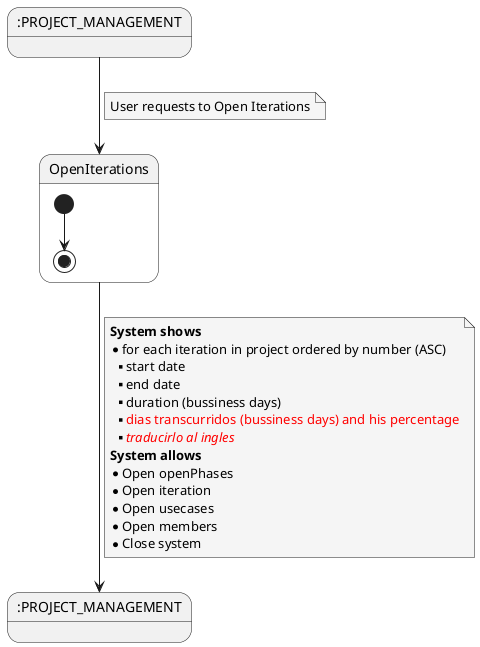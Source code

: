 @startuml
skinparam {
    NoteBackgroundColor #whiteSmoke
}
    state PROJECT_MANAGEMENT as ":PROJECT_MANAGEMENT"
    state 2 as ":PROJECT_MANAGEMENT"

    PROJECT_MANAGEMENT --> OpenIterations
    note on link
        User requests to Open Iterations
    end note

    state OpenIterations {
        [*] --> [*]
    }

    OpenIterations --> 2
            note on link
                <b>System shows</b>
                * for each iteration in project ordered by number (ASC)
                ** start date
                ** end date
                ** duration (bussiness days)
                ** <color:red>dias transcurridos (bussiness days) and his percentage</color>
                ** <color:red>//traducirlo al ingles//</color>
                <b>System allows</b>
                * Open openPhases
                * Open iteration
                * Open usecases
                * Open members
                * Close system
            end note


@enduml
